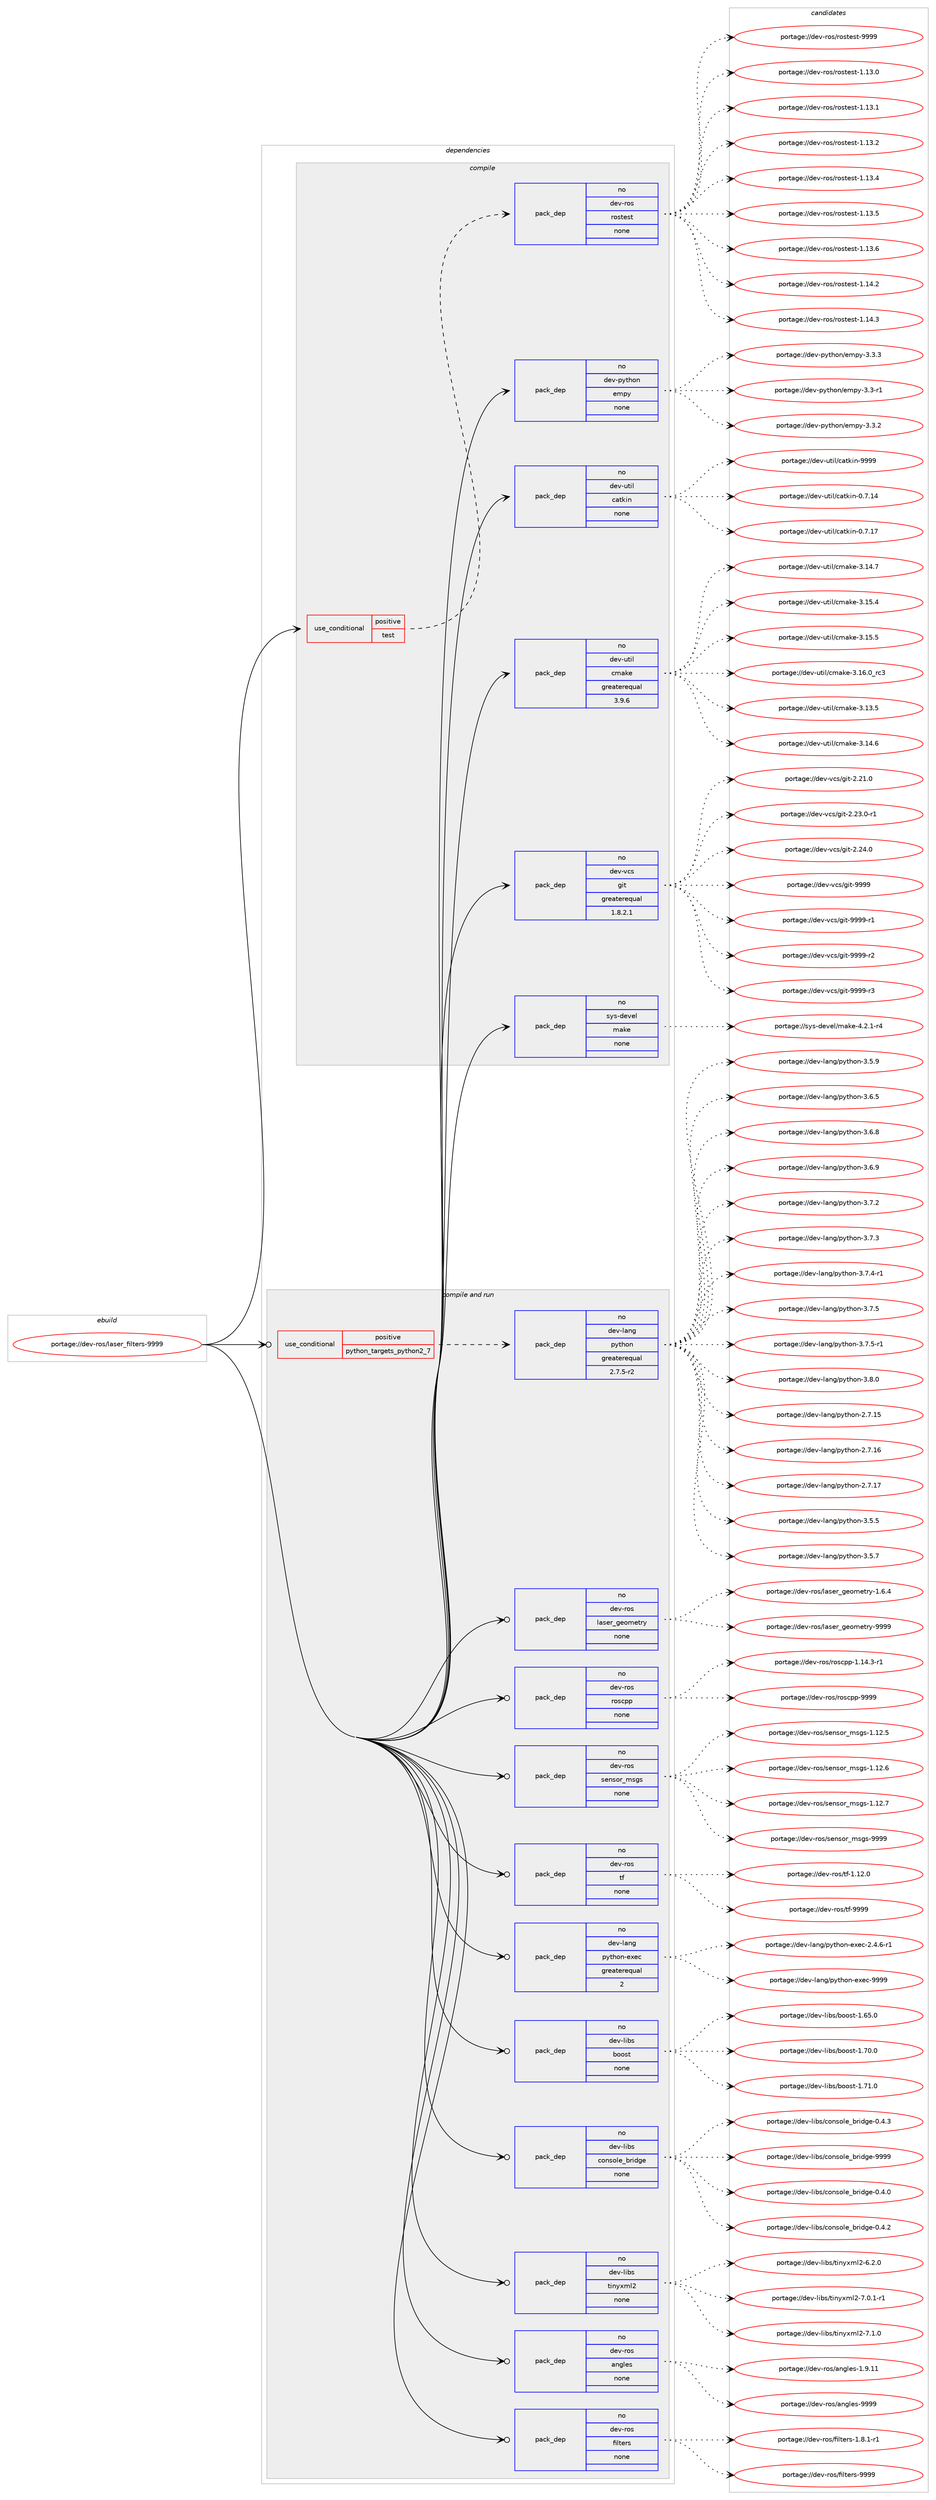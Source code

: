 digraph prolog {

# *************
# Graph options
# *************

newrank=true;
concentrate=true;
compound=true;
graph [rankdir=LR,fontname=Helvetica,fontsize=10,ranksep=1.5];#, ranksep=2.5, nodesep=0.2];
edge  [arrowhead=vee];
node  [fontname=Helvetica,fontsize=10];

# **********
# The ebuild
# **********

subgraph cluster_leftcol {
color=gray;
rank=same;
label=<<i>ebuild</i>>;
id [label="portage://dev-ros/laser_filters-9999", color=red, width=4, href="../dev-ros/laser_filters-9999.svg"];
}

# ****************
# The dependencies
# ****************

subgraph cluster_midcol {
color=gray;
label=<<i>dependencies</i>>;
subgraph cluster_compile {
fillcolor="#eeeeee";
style=filled;
label=<<i>compile</i>>;
subgraph cond43122 {
dependency190766 [label=<<TABLE BORDER="0" CELLBORDER="1" CELLSPACING="0" CELLPADDING="4"><TR><TD ROWSPAN="3" CELLPADDING="10">use_conditional</TD></TR><TR><TD>positive</TD></TR><TR><TD>test</TD></TR></TABLE>>, shape=none, color=red];
subgraph pack144206 {
dependency190767 [label=<<TABLE BORDER="0" CELLBORDER="1" CELLSPACING="0" CELLPADDING="4" WIDTH="220"><TR><TD ROWSPAN="6" CELLPADDING="30">pack_dep</TD></TR><TR><TD WIDTH="110">no</TD></TR><TR><TD>dev-ros</TD></TR><TR><TD>rostest</TD></TR><TR><TD>none</TD></TR><TR><TD></TD></TR></TABLE>>, shape=none, color=blue];
}
dependency190766:e -> dependency190767:w [weight=20,style="dashed",arrowhead="vee"];
}
id:e -> dependency190766:w [weight=20,style="solid",arrowhead="vee"];
subgraph pack144207 {
dependency190768 [label=<<TABLE BORDER="0" CELLBORDER="1" CELLSPACING="0" CELLPADDING="4" WIDTH="220"><TR><TD ROWSPAN="6" CELLPADDING="30">pack_dep</TD></TR><TR><TD WIDTH="110">no</TD></TR><TR><TD>dev-python</TD></TR><TR><TD>empy</TD></TR><TR><TD>none</TD></TR><TR><TD></TD></TR></TABLE>>, shape=none, color=blue];
}
id:e -> dependency190768:w [weight=20,style="solid",arrowhead="vee"];
subgraph pack144208 {
dependency190769 [label=<<TABLE BORDER="0" CELLBORDER="1" CELLSPACING="0" CELLPADDING="4" WIDTH="220"><TR><TD ROWSPAN="6" CELLPADDING="30">pack_dep</TD></TR><TR><TD WIDTH="110">no</TD></TR><TR><TD>dev-util</TD></TR><TR><TD>catkin</TD></TR><TR><TD>none</TD></TR><TR><TD></TD></TR></TABLE>>, shape=none, color=blue];
}
id:e -> dependency190769:w [weight=20,style="solid",arrowhead="vee"];
subgraph pack144209 {
dependency190770 [label=<<TABLE BORDER="0" CELLBORDER="1" CELLSPACING="0" CELLPADDING="4" WIDTH="220"><TR><TD ROWSPAN="6" CELLPADDING="30">pack_dep</TD></TR><TR><TD WIDTH="110">no</TD></TR><TR><TD>dev-util</TD></TR><TR><TD>cmake</TD></TR><TR><TD>greaterequal</TD></TR><TR><TD>3.9.6</TD></TR></TABLE>>, shape=none, color=blue];
}
id:e -> dependency190770:w [weight=20,style="solid",arrowhead="vee"];
subgraph pack144210 {
dependency190771 [label=<<TABLE BORDER="0" CELLBORDER="1" CELLSPACING="0" CELLPADDING="4" WIDTH="220"><TR><TD ROWSPAN="6" CELLPADDING="30">pack_dep</TD></TR><TR><TD WIDTH="110">no</TD></TR><TR><TD>dev-vcs</TD></TR><TR><TD>git</TD></TR><TR><TD>greaterequal</TD></TR><TR><TD>1.8.2.1</TD></TR></TABLE>>, shape=none, color=blue];
}
id:e -> dependency190771:w [weight=20,style="solid",arrowhead="vee"];
subgraph pack144211 {
dependency190772 [label=<<TABLE BORDER="0" CELLBORDER="1" CELLSPACING="0" CELLPADDING="4" WIDTH="220"><TR><TD ROWSPAN="6" CELLPADDING="30">pack_dep</TD></TR><TR><TD WIDTH="110">no</TD></TR><TR><TD>sys-devel</TD></TR><TR><TD>make</TD></TR><TR><TD>none</TD></TR><TR><TD></TD></TR></TABLE>>, shape=none, color=blue];
}
id:e -> dependency190772:w [weight=20,style="solid",arrowhead="vee"];
}
subgraph cluster_compileandrun {
fillcolor="#eeeeee";
style=filled;
label=<<i>compile and run</i>>;
subgraph cond43123 {
dependency190773 [label=<<TABLE BORDER="0" CELLBORDER="1" CELLSPACING="0" CELLPADDING="4"><TR><TD ROWSPAN="3" CELLPADDING="10">use_conditional</TD></TR><TR><TD>positive</TD></TR><TR><TD>python_targets_python2_7</TD></TR></TABLE>>, shape=none, color=red];
subgraph pack144212 {
dependency190774 [label=<<TABLE BORDER="0" CELLBORDER="1" CELLSPACING="0" CELLPADDING="4" WIDTH="220"><TR><TD ROWSPAN="6" CELLPADDING="30">pack_dep</TD></TR><TR><TD WIDTH="110">no</TD></TR><TR><TD>dev-lang</TD></TR><TR><TD>python</TD></TR><TR><TD>greaterequal</TD></TR><TR><TD>2.7.5-r2</TD></TR></TABLE>>, shape=none, color=blue];
}
dependency190773:e -> dependency190774:w [weight=20,style="dashed",arrowhead="vee"];
}
id:e -> dependency190773:w [weight=20,style="solid",arrowhead="odotvee"];
subgraph pack144213 {
dependency190775 [label=<<TABLE BORDER="0" CELLBORDER="1" CELLSPACING="0" CELLPADDING="4" WIDTH="220"><TR><TD ROWSPAN="6" CELLPADDING="30">pack_dep</TD></TR><TR><TD WIDTH="110">no</TD></TR><TR><TD>dev-lang</TD></TR><TR><TD>python-exec</TD></TR><TR><TD>greaterequal</TD></TR><TR><TD>2</TD></TR></TABLE>>, shape=none, color=blue];
}
id:e -> dependency190775:w [weight=20,style="solid",arrowhead="odotvee"];
subgraph pack144214 {
dependency190776 [label=<<TABLE BORDER="0" CELLBORDER="1" CELLSPACING="0" CELLPADDING="4" WIDTH="220"><TR><TD ROWSPAN="6" CELLPADDING="30">pack_dep</TD></TR><TR><TD WIDTH="110">no</TD></TR><TR><TD>dev-libs</TD></TR><TR><TD>boost</TD></TR><TR><TD>none</TD></TR><TR><TD></TD></TR></TABLE>>, shape=none, color=blue];
}
id:e -> dependency190776:w [weight=20,style="solid",arrowhead="odotvee"];
subgraph pack144215 {
dependency190777 [label=<<TABLE BORDER="0" CELLBORDER="1" CELLSPACING="0" CELLPADDING="4" WIDTH="220"><TR><TD ROWSPAN="6" CELLPADDING="30">pack_dep</TD></TR><TR><TD WIDTH="110">no</TD></TR><TR><TD>dev-libs</TD></TR><TR><TD>console_bridge</TD></TR><TR><TD>none</TD></TR><TR><TD></TD></TR></TABLE>>, shape=none, color=blue];
}
id:e -> dependency190777:w [weight=20,style="solid",arrowhead="odotvee"];
subgraph pack144216 {
dependency190778 [label=<<TABLE BORDER="0" CELLBORDER="1" CELLSPACING="0" CELLPADDING="4" WIDTH="220"><TR><TD ROWSPAN="6" CELLPADDING="30">pack_dep</TD></TR><TR><TD WIDTH="110">no</TD></TR><TR><TD>dev-libs</TD></TR><TR><TD>tinyxml2</TD></TR><TR><TD>none</TD></TR><TR><TD></TD></TR></TABLE>>, shape=none, color=blue];
}
id:e -> dependency190778:w [weight=20,style="solid",arrowhead="odotvee"];
subgraph pack144217 {
dependency190779 [label=<<TABLE BORDER="0" CELLBORDER="1" CELLSPACING="0" CELLPADDING="4" WIDTH="220"><TR><TD ROWSPAN="6" CELLPADDING="30">pack_dep</TD></TR><TR><TD WIDTH="110">no</TD></TR><TR><TD>dev-ros</TD></TR><TR><TD>angles</TD></TR><TR><TD>none</TD></TR><TR><TD></TD></TR></TABLE>>, shape=none, color=blue];
}
id:e -> dependency190779:w [weight=20,style="solid",arrowhead="odotvee"];
subgraph pack144218 {
dependency190780 [label=<<TABLE BORDER="0" CELLBORDER="1" CELLSPACING="0" CELLPADDING="4" WIDTH="220"><TR><TD ROWSPAN="6" CELLPADDING="30">pack_dep</TD></TR><TR><TD WIDTH="110">no</TD></TR><TR><TD>dev-ros</TD></TR><TR><TD>filters</TD></TR><TR><TD>none</TD></TR><TR><TD></TD></TR></TABLE>>, shape=none, color=blue];
}
id:e -> dependency190780:w [weight=20,style="solid",arrowhead="odotvee"];
subgraph pack144219 {
dependency190781 [label=<<TABLE BORDER="0" CELLBORDER="1" CELLSPACING="0" CELLPADDING="4" WIDTH="220"><TR><TD ROWSPAN="6" CELLPADDING="30">pack_dep</TD></TR><TR><TD WIDTH="110">no</TD></TR><TR><TD>dev-ros</TD></TR><TR><TD>laser_geometry</TD></TR><TR><TD>none</TD></TR><TR><TD></TD></TR></TABLE>>, shape=none, color=blue];
}
id:e -> dependency190781:w [weight=20,style="solid",arrowhead="odotvee"];
subgraph pack144220 {
dependency190782 [label=<<TABLE BORDER="0" CELLBORDER="1" CELLSPACING="0" CELLPADDING="4" WIDTH="220"><TR><TD ROWSPAN="6" CELLPADDING="30">pack_dep</TD></TR><TR><TD WIDTH="110">no</TD></TR><TR><TD>dev-ros</TD></TR><TR><TD>roscpp</TD></TR><TR><TD>none</TD></TR><TR><TD></TD></TR></TABLE>>, shape=none, color=blue];
}
id:e -> dependency190782:w [weight=20,style="solid",arrowhead="odotvee"];
subgraph pack144221 {
dependency190783 [label=<<TABLE BORDER="0" CELLBORDER="1" CELLSPACING="0" CELLPADDING="4" WIDTH="220"><TR><TD ROWSPAN="6" CELLPADDING="30">pack_dep</TD></TR><TR><TD WIDTH="110">no</TD></TR><TR><TD>dev-ros</TD></TR><TR><TD>sensor_msgs</TD></TR><TR><TD>none</TD></TR><TR><TD></TD></TR></TABLE>>, shape=none, color=blue];
}
id:e -> dependency190783:w [weight=20,style="solid",arrowhead="odotvee"];
subgraph pack144222 {
dependency190784 [label=<<TABLE BORDER="0" CELLBORDER="1" CELLSPACING="0" CELLPADDING="4" WIDTH="220"><TR><TD ROWSPAN="6" CELLPADDING="30">pack_dep</TD></TR><TR><TD WIDTH="110">no</TD></TR><TR><TD>dev-ros</TD></TR><TR><TD>tf</TD></TR><TR><TD>none</TD></TR><TR><TD></TD></TR></TABLE>>, shape=none, color=blue];
}
id:e -> dependency190784:w [weight=20,style="solid",arrowhead="odotvee"];
}
subgraph cluster_run {
fillcolor="#eeeeee";
style=filled;
label=<<i>run</i>>;
}
}

# **************
# The candidates
# **************

subgraph cluster_choices {
rank=same;
color=gray;
label=<<i>candidates</i>>;

subgraph choice144206 {
color=black;
nodesep=1;
choiceportage100101118451141111154711411111511610111511645494649514648 [label="portage://dev-ros/rostest-1.13.0", color=red, width=4,href="../dev-ros/rostest-1.13.0.svg"];
choiceportage100101118451141111154711411111511610111511645494649514649 [label="portage://dev-ros/rostest-1.13.1", color=red, width=4,href="../dev-ros/rostest-1.13.1.svg"];
choiceportage100101118451141111154711411111511610111511645494649514650 [label="portage://dev-ros/rostest-1.13.2", color=red, width=4,href="../dev-ros/rostest-1.13.2.svg"];
choiceportage100101118451141111154711411111511610111511645494649514652 [label="portage://dev-ros/rostest-1.13.4", color=red, width=4,href="../dev-ros/rostest-1.13.4.svg"];
choiceportage100101118451141111154711411111511610111511645494649514653 [label="portage://dev-ros/rostest-1.13.5", color=red, width=4,href="../dev-ros/rostest-1.13.5.svg"];
choiceportage100101118451141111154711411111511610111511645494649514654 [label="portage://dev-ros/rostest-1.13.6", color=red, width=4,href="../dev-ros/rostest-1.13.6.svg"];
choiceportage100101118451141111154711411111511610111511645494649524650 [label="portage://dev-ros/rostest-1.14.2", color=red, width=4,href="../dev-ros/rostest-1.14.2.svg"];
choiceportage100101118451141111154711411111511610111511645494649524651 [label="portage://dev-ros/rostest-1.14.3", color=red, width=4,href="../dev-ros/rostest-1.14.3.svg"];
choiceportage10010111845114111115471141111151161011151164557575757 [label="portage://dev-ros/rostest-9999", color=red, width=4,href="../dev-ros/rostest-9999.svg"];
dependency190767:e -> choiceportage100101118451141111154711411111511610111511645494649514648:w [style=dotted,weight="100"];
dependency190767:e -> choiceportage100101118451141111154711411111511610111511645494649514649:w [style=dotted,weight="100"];
dependency190767:e -> choiceportage100101118451141111154711411111511610111511645494649514650:w [style=dotted,weight="100"];
dependency190767:e -> choiceportage100101118451141111154711411111511610111511645494649514652:w [style=dotted,weight="100"];
dependency190767:e -> choiceportage100101118451141111154711411111511610111511645494649514653:w [style=dotted,weight="100"];
dependency190767:e -> choiceportage100101118451141111154711411111511610111511645494649514654:w [style=dotted,weight="100"];
dependency190767:e -> choiceportage100101118451141111154711411111511610111511645494649524650:w [style=dotted,weight="100"];
dependency190767:e -> choiceportage100101118451141111154711411111511610111511645494649524651:w [style=dotted,weight="100"];
dependency190767:e -> choiceportage10010111845114111115471141111151161011151164557575757:w [style=dotted,weight="100"];
}
subgraph choice144207 {
color=black;
nodesep=1;
choiceportage1001011184511212111610411111047101109112121455146514511449 [label="portage://dev-python/empy-3.3-r1", color=red, width=4,href="../dev-python/empy-3.3-r1.svg"];
choiceportage1001011184511212111610411111047101109112121455146514650 [label="portage://dev-python/empy-3.3.2", color=red, width=4,href="../dev-python/empy-3.3.2.svg"];
choiceportage1001011184511212111610411111047101109112121455146514651 [label="portage://dev-python/empy-3.3.3", color=red, width=4,href="../dev-python/empy-3.3.3.svg"];
dependency190768:e -> choiceportage1001011184511212111610411111047101109112121455146514511449:w [style=dotted,weight="100"];
dependency190768:e -> choiceportage1001011184511212111610411111047101109112121455146514650:w [style=dotted,weight="100"];
dependency190768:e -> choiceportage1001011184511212111610411111047101109112121455146514651:w [style=dotted,weight="100"];
}
subgraph choice144208 {
color=black;
nodesep=1;
choiceportage1001011184511711610510847999711610710511045484655464952 [label="portage://dev-util/catkin-0.7.14", color=red, width=4,href="../dev-util/catkin-0.7.14.svg"];
choiceportage1001011184511711610510847999711610710511045484655464955 [label="portage://dev-util/catkin-0.7.17", color=red, width=4,href="../dev-util/catkin-0.7.17.svg"];
choiceportage100101118451171161051084799971161071051104557575757 [label="portage://dev-util/catkin-9999", color=red, width=4,href="../dev-util/catkin-9999.svg"];
dependency190769:e -> choiceportage1001011184511711610510847999711610710511045484655464952:w [style=dotted,weight="100"];
dependency190769:e -> choiceportage1001011184511711610510847999711610710511045484655464955:w [style=dotted,weight="100"];
dependency190769:e -> choiceportage100101118451171161051084799971161071051104557575757:w [style=dotted,weight="100"];
}
subgraph choice144209 {
color=black;
nodesep=1;
choiceportage1001011184511711610510847991099710710145514649514653 [label="portage://dev-util/cmake-3.13.5", color=red, width=4,href="../dev-util/cmake-3.13.5.svg"];
choiceportage1001011184511711610510847991099710710145514649524654 [label="portage://dev-util/cmake-3.14.6", color=red, width=4,href="../dev-util/cmake-3.14.6.svg"];
choiceportage1001011184511711610510847991099710710145514649524655 [label="portage://dev-util/cmake-3.14.7", color=red, width=4,href="../dev-util/cmake-3.14.7.svg"];
choiceportage1001011184511711610510847991099710710145514649534652 [label="portage://dev-util/cmake-3.15.4", color=red, width=4,href="../dev-util/cmake-3.15.4.svg"];
choiceportage1001011184511711610510847991099710710145514649534653 [label="portage://dev-util/cmake-3.15.5", color=red, width=4,href="../dev-util/cmake-3.15.5.svg"];
choiceportage1001011184511711610510847991099710710145514649544648951149951 [label="portage://dev-util/cmake-3.16.0_rc3", color=red, width=4,href="../dev-util/cmake-3.16.0_rc3.svg"];
dependency190770:e -> choiceportage1001011184511711610510847991099710710145514649514653:w [style=dotted,weight="100"];
dependency190770:e -> choiceportage1001011184511711610510847991099710710145514649524654:w [style=dotted,weight="100"];
dependency190770:e -> choiceportage1001011184511711610510847991099710710145514649524655:w [style=dotted,weight="100"];
dependency190770:e -> choiceportage1001011184511711610510847991099710710145514649534652:w [style=dotted,weight="100"];
dependency190770:e -> choiceportage1001011184511711610510847991099710710145514649534653:w [style=dotted,weight="100"];
dependency190770:e -> choiceportage1001011184511711610510847991099710710145514649544648951149951:w [style=dotted,weight="100"];
}
subgraph choice144210 {
color=black;
nodesep=1;
choiceportage10010111845118991154710310511645504650494648 [label="portage://dev-vcs/git-2.21.0", color=red, width=4,href="../dev-vcs/git-2.21.0.svg"];
choiceportage100101118451189911547103105116455046505146484511449 [label="portage://dev-vcs/git-2.23.0-r1", color=red, width=4,href="../dev-vcs/git-2.23.0-r1.svg"];
choiceportage10010111845118991154710310511645504650524648 [label="portage://dev-vcs/git-2.24.0", color=red, width=4,href="../dev-vcs/git-2.24.0.svg"];
choiceportage1001011184511899115471031051164557575757 [label="portage://dev-vcs/git-9999", color=red, width=4,href="../dev-vcs/git-9999.svg"];
choiceportage10010111845118991154710310511645575757574511449 [label="portage://dev-vcs/git-9999-r1", color=red, width=4,href="../dev-vcs/git-9999-r1.svg"];
choiceportage10010111845118991154710310511645575757574511450 [label="portage://dev-vcs/git-9999-r2", color=red, width=4,href="../dev-vcs/git-9999-r2.svg"];
choiceportage10010111845118991154710310511645575757574511451 [label="portage://dev-vcs/git-9999-r3", color=red, width=4,href="../dev-vcs/git-9999-r3.svg"];
dependency190771:e -> choiceportage10010111845118991154710310511645504650494648:w [style=dotted,weight="100"];
dependency190771:e -> choiceportage100101118451189911547103105116455046505146484511449:w [style=dotted,weight="100"];
dependency190771:e -> choiceportage10010111845118991154710310511645504650524648:w [style=dotted,weight="100"];
dependency190771:e -> choiceportage1001011184511899115471031051164557575757:w [style=dotted,weight="100"];
dependency190771:e -> choiceportage10010111845118991154710310511645575757574511449:w [style=dotted,weight="100"];
dependency190771:e -> choiceportage10010111845118991154710310511645575757574511450:w [style=dotted,weight="100"];
dependency190771:e -> choiceportage10010111845118991154710310511645575757574511451:w [style=dotted,weight="100"];
}
subgraph choice144211 {
color=black;
nodesep=1;
choiceportage1151211154510010111810110847109971071014552465046494511452 [label="portage://sys-devel/make-4.2.1-r4", color=red, width=4,href="../sys-devel/make-4.2.1-r4.svg"];
dependency190772:e -> choiceportage1151211154510010111810110847109971071014552465046494511452:w [style=dotted,weight="100"];
}
subgraph choice144212 {
color=black;
nodesep=1;
choiceportage10010111845108971101034711212111610411111045504655464953 [label="portage://dev-lang/python-2.7.15", color=red, width=4,href="../dev-lang/python-2.7.15.svg"];
choiceportage10010111845108971101034711212111610411111045504655464954 [label="portage://dev-lang/python-2.7.16", color=red, width=4,href="../dev-lang/python-2.7.16.svg"];
choiceportage10010111845108971101034711212111610411111045504655464955 [label="portage://dev-lang/python-2.7.17", color=red, width=4,href="../dev-lang/python-2.7.17.svg"];
choiceportage100101118451089711010347112121116104111110455146534653 [label="portage://dev-lang/python-3.5.5", color=red, width=4,href="../dev-lang/python-3.5.5.svg"];
choiceportage100101118451089711010347112121116104111110455146534655 [label="portage://dev-lang/python-3.5.7", color=red, width=4,href="../dev-lang/python-3.5.7.svg"];
choiceportage100101118451089711010347112121116104111110455146534657 [label="portage://dev-lang/python-3.5.9", color=red, width=4,href="../dev-lang/python-3.5.9.svg"];
choiceportage100101118451089711010347112121116104111110455146544653 [label="portage://dev-lang/python-3.6.5", color=red, width=4,href="../dev-lang/python-3.6.5.svg"];
choiceportage100101118451089711010347112121116104111110455146544656 [label="portage://dev-lang/python-3.6.8", color=red, width=4,href="../dev-lang/python-3.6.8.svg"];
choiceportage100101118451089711010347112121116104111110455146544657 [label="portage://dev-lang/python-3.6.9", color=red, width=4,href="../dev-lang/python-3.6.9.svg"];
choiceportage100101118451089711010347112121116104111110455146554650 [label="portage://dev-lang/python-3.7.2", color=red, width=4,href="../dev-lang/python-3.7.2.svg"];
choiceportage100101118451089711010347112121116104111110455146554651 [label="portage://dev-lang/python-3.7.3", color=red, width=4,href="../dev-lang/python-3.7.3.svg"];
choiceportage1001011184510897110103471121211161041111104551465546524511449 [label="portage://dev-lang/python-3.7.4-r1", color=red, width=4,href="../dev-lang/python-3.7.4-r1.svg"];
choiceportage100101118451089711010347112121116104111110455146554653 [label="portage://dev-lang/python-3.7.5", color=red, width=4,href="../dev-lang/python-3.7.5.svg"];
choiceportage1001011184510897110103471121211161041111104551465546534511449 [label="portage://dev-lang/python-3.7.5-r1", color=red, width=4,href="../dev-lang/python-3.7.5-r1.svg"];
choiceportage100101118451089711010347112121116104111110455146564648 [label="portage://dev-lang/python-3.8.0", color=red, width=4,href="../dev-lang/python-3.8.0.svg"];
dependency190774:e -> choiceportage10010111845108971101034711212111610411111045504655464953:w [style=dotted,weight="100"];
dependency190774:e -> choiceportage10010111845108971101034711212111610411111045504655464954:w [style=dotted,weight="100"];
dependency190774:e -> choiceportage10010111845108971101034711212111610411111045504655464955:w [style=dotted,weight="100"];
dependency190774:e -> choiceportage100101118451089711010347112121116104111110455146534653:w [style=dotted,weight="100"];
dependency190774:e -> choiceportage100101118451089711010347112121116104111110455146534655:w [style=dotted,weight="100"];
dependency190774:e -> choiceportage100101118451089711010347112121116104111110455146534657:w [style=dotted,weight="100"];
dependency190774:e -> choiceportage100101118451089711010347112121116104111110455146544653:w [style=dotted,weight="100"];
dependency190774:e -> choiceportage100101118451089711010347112121116104111110455146544656:w [style=dotted,weight="100"];
dependency190774:e -> choiceportage100101118451089711010347112121116104111110455146544657:w [style=dotted,weight="100"];
dependency190774:e -> choiceportage100101118451089711010347112121116104111110455146554650:w [style=dotted,weight="100"];
dependency190774:e -> choiceportage100101118451089711010347112121116104111110455146554651:w [style=dotted,weight="100"];
dependency190774:e -> choiceportage1001011184510897110103471121211161041111104551465546524511449:w [style=dotted,weight="100"];
dependency190774:e -> choiceportage100101118451089711010347112121116104111110455146554653:w [style=dotted,weight="100"];
dependency190774:e -> choiceportage1001011184510897110103471121211161041111104551465546534511449:w [style=dotted,weight="100"];
dependency190774:e -> choiceportage100101118451089711010347112121116104111110455146564648:w [style=dotted,weight="100"];
}
subgraph choice144213 {
color=black;
nodesep=1;
choiceportage10010111845108971101034711212111610411111045101120101994550465246544511449 [label="portage://dev-lang/python-exec-2.4.6-r1", color=red, width=4,href="../dev-lang/python-exec-2.4.6-r1.svg"];
choiceportage10010111845108971101034711212111610411111045101120101994557575757 [label="portage://dev-lang/python-exec-9999", color=red, width=4,href="../dev-lang/python-exec-9999.svg"];
dependency190775:e -> choiceportage10010111845108971101034711212111610411111045101120101994550465246544511449:w [style=dotted,weight="100"];
dependency190775:e -> choiceportage10010111845108971101034711212111610411111045101120101994557575757:w [style=dotted,weight="100"];
}
subgraph choice144214 {
color=black;
nodesep=1;
choiceportage1001011184510810598115479811111111511645494654534648 [label="portage://dev-libs/boost-1.65.0", color=red, width=4,href="../dev-libs/boost-1.65.0.svg"];
choiceportage1001011184510810598115479811111111511645494655484648 [label="portage://dev-libs/boost-1.70.0", color=red, width=4,href="../dev-libs/boost-1.70.0.svg"];
choiceportage1001011184510810598115479811111111511645494655494648 [label="portage://dev-libs/boost-1.71.0", color=red, width=4,href="../dev-libs/boost-1.71.0.svg"];
dependency190776:e -> choiceportage1001011184510810598115479811111111511645494654534648:w [style=dotted,weight="100"];
dependency190776:e -> choiceportage1001011184510810598115479811111111511645494655484648:w [style=dotted,weight="100"];
dependency190776:e -> choiceportage1001011184510810598115479811111111511645494655494648:w [style=dotted,weight="100"];
}
subgraph choice144215 {
color=black;
nodesep=1;
choiceportage100101118451081059811547991111101151111081019598114105100103101454846524648 [label="portage://dev-libs/console_bridge-0.4.0", color=red, width=4,href="../dev-libs/console_bridge-0.4.0.svg"];
choiceportage100101118451081059811547991111101151111081019598114105100103101454846524650 [label="portage://dev-libs/console_bridge-0.4.2", color=red, width=4,href="../dev-libs/console_bridge-0.4.2.svg"];
choiceportage100101118451081059811547991111101151111081019598114105100103101454846524651 [label="portage://dev-libs/console_bridge-0.4.3", color=red, width=4,href="../dev-libs/console_bridge-0.4.3.svg"];
choiceportage1001011184510810598115479911111011511110810195981141051001031014557575757 [label="portage://dev-libs/console_bridge-9999", color=red, width=4,href="../dev-libs/console_bridge-9999.svg"];
dependency190777:e -> choiceportage100101118451081059811547991111101151111081019598114105100103101454846524648:w [style=dotted,weight="100"];
dependency190777:e -> choiceportage100101118451081059811547991111101151111081019598114105100103101454846524650:w [style=dotted,weight="100"];
dependency190777:e -> choiceportage100101118451081059811547991111101151111081019598114105100103101454846524651:w [style=dotted,weight="100"];
dependency190777:e -> choiceportage1001011184510810598115479911111011511110810195981141051001031014557575757:w [style=dotted,weight="100"];
}
subgraph choice144216 {
color=black;
nodesep=1;
choiceportage10010111845108105981154711610511012112010910850455446504648 [label="portage://dev-libs/tinyxml2-6.2.0", color=red, width=4,href="../dev-libs/tinyxml2-6.2.0.svg"];
choiceportage100101118451081059811547116105110121120109108504555464846494511449 [label="portage://dev-libs/tinyxml2-7.0.1-r1", color=red, width=4,href="../dev-libs/tinyxml2-7.0.1-r1.svg"];
choiceportage10010111845108105981154711610511012112010910850455546494648 [label="portage://dev-libs/tinyxml2-7.1.0", color=red, width=4,href="../dev-libs/tinyxml2-7.1.0.svg"];
dependency190778:e -> choiceportage10010111845108105981154711610511012112010910850455446504648:w [style=dotted,weight="100"];
dependency190778:e -> choiceportage100101118451081059811547116105110121120109108504555464846494511449:w [style=dotted,weight="100"];
dependency190778:e -> choiceportage10010111845108105981154711610511012112010910850455546494648:w [style=dotted,weight="100"];
}
subgraph choice144217 {
color=black;
nodesep=1;
choiceportage10010111845114111115479711010310810111545494657464949 [label="portage://dev-ros/angles-1.9.11", color=red, width=4,href="../dev-ros/angles-1.9.11.svg"];
choiceportage1001011184511411111547971101031081011154557575757 [label="portage://dev-ros/angles-9999", color=red, width=4,href="../dev-ros/angles-9999.svg"];
dependency190779:e -> choiceportage10010111845114111115479711010310810111545494657464949:w [style=dotted,weight="100"];
dependency190779:e -> choiceportage1001011184511411111547971101031081011154557575757:w [style=dotted,weight="100"];
}
subgraph choice144218 {
color=black;
nodesep=1;
choiceportage10010111845114111115471021051081161011141154549465646494511449 [label="portage://dev-ros/filters-1.8.1-r1", color=red, width=4,href="../dev-ros/filters-1.8.1-r1.svg"];
choiceportage10010111845114111115471021051081161011141154557575757 [label="portage://dev-ros/filters-9999", color=red, width=4,href="../dev-ros/filters-9999.svg"];
dependency190780:e -> choiceportage10010111845114111115471021051081161011141154549465646494511449:w [style=dotted,weight="100"];
dependency190780:e -> choiceportage10010111845114111115471021051081161011141154557575757:w [style=dotted,weight="100"];
}
subgraph choice144219 {
color=black;
nodesep=1;
choiceportage10010111845114111115471089711510111495103101111109101116114121454946544652 [label="portage://dev-ros/laser_geometry-1.6.4", color=red, width=4,href="../dev-ros/laser_geometry-1.6.4.svg"];
choiceportage100101118451141111154710897115101114951031011111091011161141214557575757 [label="portage://dev-ros/laser_geometry-9999", color=red, width=4,href="../dev-ros/laser_geometry-9999.svg"];
dependency190781:e -> choiceportage10010111845114111115471089711510111495103101111109101116114121454946544652:w [style=dotted,weight="100"];
dependency190781:e -> choiceportage100101118451141111154710897115101114951031011111091011161141214557575757:w [style=dotted,weight="100"];
}
subgraph choice144220 {
color=black;
nodesep=1;
choiceportage100101118451141111154711411111599112112454946495246514511449 [label="portage://dev-ros/roscpp-1.14.3-r1", color=red, width=4,href="../dev-ros/roscpp-1.14.3-r1.svg"];
choiceportage1001011184511411111547114111115991121124557575757 [label="portage://dev-ros/roscpp-9999", color=red, width=4,href="../dev-ros/roscpp-9999.svg"];
dependency190782:e -> choiceportage100101118451141111154711411111599112112454946495246514511449:w [style=dotted,weight="100"];
dependency190782:e -> choiceportage1001011184511411111547114111115991121124557575757:w [style=dotted,weight="100"];
}
subgraph choice144221 {
color=black;
nodesep=1;
choiceportage10010111845114111115471151011101151111149510911510311545494649504653 [label="portage://dev-ros/sensor_msgs-1.12.5", color=red, width=4,href="../dev-ros/sensor_msgs-1.12.5.svg"];
choiceportage10010111845114111115471151011101151111149510911510311545494649504654 [label="portage://dev-ros/sensor_msgs-1.12.6", color=red, width=4,href="../dev-ros/sensor_msgs-1.12.6.svg"];
choiceportage10010111845114111115471151011101151111149510911510311545494649504655 [label="portage://dev-ros/sensor_msgs-1.12.7", color=red, width=4,href="../dev-ros/sensor_msgs-1.12.7.svg"];
choiceportage1001011184511411111547115101110115111114951091151031154557575757 [label="portage://dev-ros/sensor_msgs-9999", color=red, width=4,href="../dev-ros/sensor_msgs-9999.svg"];
dependency190783:e -> choiceportage10010111845114111115471151011101151111149510911510311545494649504653:w [style=dotted,weight="100"];
dependency190783:e -> choiceportage10010111845114111115471151011101151111149510911510311545494649504654:w [style=dotted,weight="100"];
dependency190783:e -> choiceportage10010111845114111115471151011101151111149510911510311545494649504655:w [style=dotted,weight="100"];
dependency190783:e -> choiceportage1001011184511411111547115101110115111114951091151031154557575757:w [style=dotted,weight="100"];
}
subgraph choice144222 {
color=black;
nodesep=1;
choiceportage100101118451141111154711610245494649504648 [label="portage://dev-ros/tf-1.12.0", color=red, width=4,href="../dev-ros/tf-1.12.0.svg"];
choiceportage10010111845114111115471161024557575757 [label="portage://dev-ros/tf-9999", color=red, width=4,href="../dev-ros/tf-9999.svg"];
dependency190784:e -> choiceportage100101118451141111154711610245494649504648:w [style=dotted,weight="100"];
dependency190784:e -> choiceportage10010111845114111115471161024557575757:w [style=dotted,weight="100"];
}
}

}
